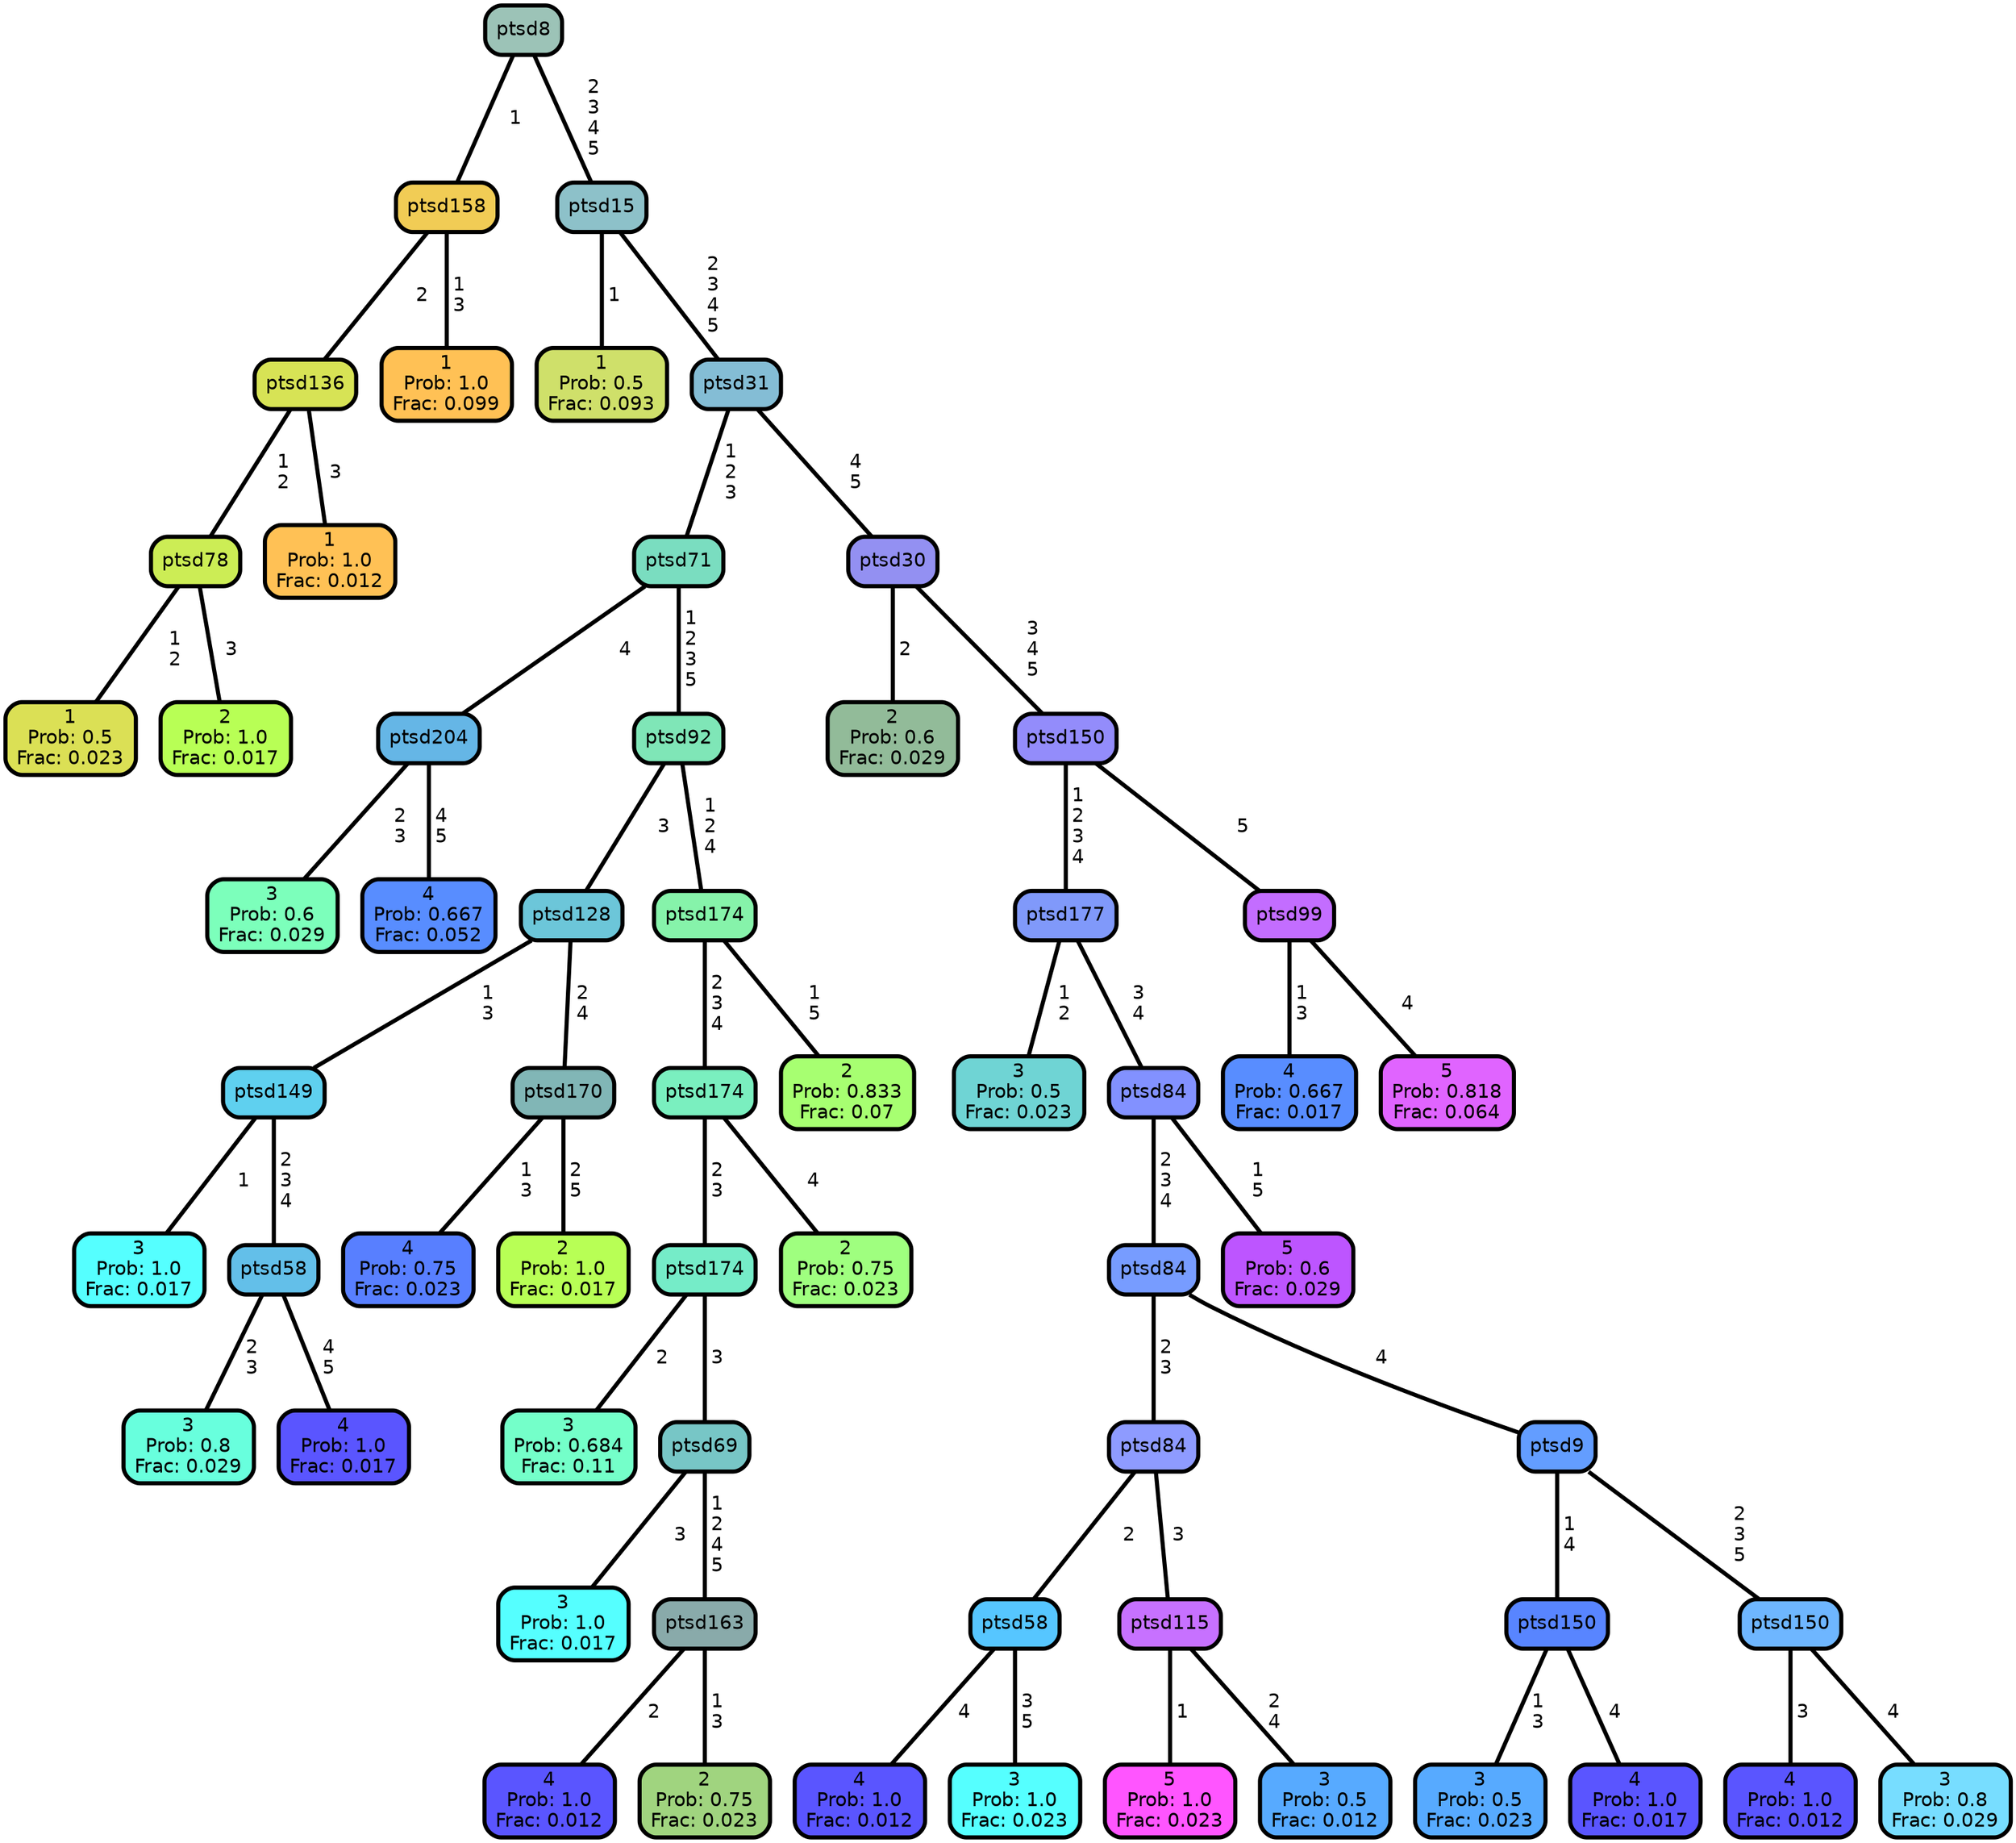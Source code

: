 graph Tree {
node [shape=box, style="filled, rounded",color="black",penwidth="3",fontcolor="black",                 fontname=helvetica] ;
graph [ranksep="0 equally", splines=straight,                 bgcolor=transparent, dpi=200] ;
edge [fontname=helvetica, color=black] ;
0 [label="1
Prob: 0.5
Frac: 0.023", fillcolor="#dbe055"] ;
1 [label="ptsd78", fillcolor="#cced55"] ;
2 [label="2
Prob: 1.0
Frac: 0.017", fillcolor="#b8ff55"] ;
3 [label="ptsd136", fillcolor="#d7e355"] ;
4 [label="1
Prob: 1.0
Frac: 0.012", fillcolor="#ffc155"] ;
5 [label="ptsd158", fillcolor="#f1cc55"] ;
6 [label="1
Prob: 1.0
Frac: 0.099", fillcolor="#ffc155"] ;
7 [label="ptsd8", fillcolor="#9cc3b7"] ;
8 [label="1
Prob: 0.5
Frac: 0.093", fillcolor="#cfe06a"] ;
9 [label="ptsd15", fillcolor="#8dc1c9"] ;
10 [label="3
Prob: 0.6
Frac: 0.029", fillcolor="#7cffbb"] ;
11 [label="ptsd204", fillcolor="#65b6e6"] ;
12 [label="4
Prob: 0.667
Frac: 0.052", fillcolor="#588dff"] ;
13 [label="ptsd71", fillcolor="#7addc0"] ;
14 [label="3
Prob: 1.0
Frac: 0.017", fillcolor="#55ffff"] ;
15 [label="ptsd149", fillcolor="#5fd0ef"] ;
16 [label="3
Prob: 0.8
Frac: 0.029", fillcolor="#68ffdd"] ;
17 [label="ptsd58", fillcolor="#63bfe9"] ;
18 [label="4
Prob: 1.0
Frac: 0.017", fillcolor="#5a55ff"] ;
19 [label="ptsd128", fillcolor="#6cc6d9"] ;
20 [label="4
Prob: 0.75
Frac: 0.023", fillcolor="#587fff"] ;
21 [label="ptsd170", fillcolor="#81b6b6"] ;
22 [label="2
Prob: 1.0
Frac: 0.017", fillcolor="#b8ff55"] ;
23 [label="ptsd92", fillcolor="#7fe6b7"] ;
24 [label="3
Prob: 0.684
Frac: 0.11", fillcolor="#74ffc9"] ;
25 [label="ptsd174", fillcolor="#75ecc8"] ;
26 [label="3
Prob: 1.0
Frac: 0.017", fillcolor="#55ffff"] ;
27 [label="ptsd69", fillcolor="#77c6c6"] ;
28 [label="4
Prob: 1.0
Frac: 0.012", fillcolor="#5a55ff"] ;
29 [label="ptsd163", fillcolor="#89aaaa"] ;
30 [label="2
Prob: 0.75
Frac: 0.023", fillcolor="#a0d47f"] ;
31 [label="ptsd174", fillcolor="#7aefbf"] ;
32 [label="2
Prob: 0.75
Frac: 0.023", fillcolor="#9fff7f"] ;
33 [label="ptsd174", fillcolor="#86f3aa"] ;
34 [label="2
Prob: 0.833
Frac: 0.07", fillcolor="#a7ff71"] ;
35 [label="ptsd31", fillcolor="#84bdd5"] ;
36 [label="2
Prob: 0.6
Frac: 0.029", fillcolor="#92bb99"] ;
37 [label="ptsd30", fillcolor="#9390f2"] ;
38 [label="3
Prob: 0.5
Frac: 0.023", fillcolor="#6fd4d4"] ;
39 [label="ptsd177", fillcolor="#8099fa"] ;
40 [label="4
Prob: 1.0
Frac: 0.012", fillcolor="#5a55ff"] ;
41 [label="ptsd58", fillcolor="#56c6ff"] ;
42 [label="3
Prob: 1.0
Frac: 0.023", fillcolor="#55ffff"] ;
43 [label="ptsd84", fillcolor="#8e9bff"] ;
44 [label="5
Prob: 1.0
Frac: 0.023", fillcolor="#ff55ff"] ;
45 [label="ptsd115", fillcolor="#c771ff"] ;
46 [label="3
Prob: 0.5
Frac: 0.012", fillcolor="#57aaff"] ;
47 [label="ptsd84", fillcolor="#779cff"] ;
48 [label="3
Prob: 0.5
Frac: 0.023", fillcolor="#57aaff"] ;
49 [label="ptsd150", fillcolor="#5885ff"] ;
50 [label="4
Prob: 1.0
Frac: 0.017", fillcolor="#5a55ff"] ;
51 [label="ptsd9", fillcolor="#639dff"] ;
52 [label="4
Prob: 1.0
Frac: 0.012", fillcolor="#5a55ff"] ;
53 [label="ptsd150", fillcolor="#6eb6ff"] ;
54 [label="3
Prob: 0.8
Frac: 0.029", fillcolor="#77ddff"] ;
55 [label="ptsd84", fillcolor="#8291ff"] ;
56 [label="5
Prob: 0.6
Frac: 0.029", fillcolor="#bd55ff"] ;
57 [label="ptsd150", fillcolor="#938cfb"] ;
58 [label="4
Prob: 0.667
Frac: 0.017", fillcolor="#588dff"] ;
59 [label="ptsd99", fillcolor="#c36dff"] ;
60 [label="5
Prob: 0.818
Frac: 0.064", fillcolor="#e064ff"] ;
1 -- 0 [label=" 1\n 2",penwidth=3] ;
1 -- 2 [label=" 3",penwidth=3] ;
3 -- 1 [label=" 1\n 2",penwidth=3] ;
3 -- 4 [label=" 3",penwidth=3] ;
5 -- 3 [label=" 2",penwidth=3] ;
5 -- 6 [label=" 1\n 3",penwidth=3] ;
7 -- 5 [label=" 1",penwidth=3] ;
7 -- 9 [label=" 2\n 3\n 4\n 5",penwidth=3] ;
9 -- 8 [label=" 1",penwidth=3] ;
9 -- 35 [label=" 2\n 3\n 4\n 5",penwidth=3] ;
11 -- 10 [label=" 2\n 3",penwidth=3] ;
11 -- 12 [label=" 4\n 5",penwidth=3] ;
13 -- 11 [label=" 4",penwidth=3] ;
13 -- 23 [label=" 1\n 2\n 3\n 5",penwidth=3] ;
15 -- 14 [label=" 1",penwidth=3] ;
15 -- 17 [label=" 2\n 3\n 4",penwidth=3] ;
17 -- 16 [label=" 2\n 3",penwidth=3] ;
17 -- 18 [label=" 4\n 5",penwidth=3] ;
19 -- 15 [label=" 1\n 3",penwidth=3] ;
19 -- 21 [label=" 2\n 4",penwidth=3] ;
21 -- 20 [label=" 1\n 3",penwidth=3] ;
21 -- 22 [label=" 2\n 5",penwidth=3] ;
23 -- 19 [label=" 3",penwidth=3] ;
23 -- 33 [label=" 1\n 2\n 4",penwidth=3] ;
25 -- 24 [label=" 2",penwidth=3] ;
25 -- 27 [label=" 3",penwidth=3] ;
27 -- 26 [label=" 3",penwidth=3] ;
27 -- 29 [label=" 1\n 2\n 4\n 5",penwidth=3] ;
29 -- 28 [label=" 2",penwidth=3] ;
29 -- 30 [label=" 1\n 3",penwidth=3] ;
31 -- 25 [label=" 2\n 3",penwidth=3] ;
31 -- 32 [label=" 4",penwidth=3] ;
33 -- 31 [label=" 2\n 3\n 4",penwidth=3] ;
33 -- 34 [label=" 1\n 5",penwidth=3] ;
35 -- 13 [label=" 1\n 2\n 3",penwidth=3] ;
35 -- 37 [label=" 4\n 5",penwidth=3] ;
37 -- 36 [label=" 2",penwidth=3] ;
37 -- 57 [label=" 3\n 4\n 5",penwidth=3] ;
39 -- 38 [label=" 1\n 2",penwidth=3] ;
39 -- 55 [label=" 3\n 4",penwidth=3] ;
41 -- 40 [label=" 4",penwidth=3] ;
41 -- 42 [label=" 3\n 5",penwidth=3] ;
43 -- 41 [label=" 2",penwidth=3] ;
43 -- 45 [label=" 3",penwidth=3] ;
45 -- 44 [label=" 1",penwidth=3] ;
45 -- 46 [label=" 2\n 4",penwidth=3] ;
47 -- 43 [label=" 2\n 3",penwidth=3] ;
47 -- 51 [label=" 4",penwidth=3] ;
49 -- 48 [label=" 1\n 3",penwidth=3] ;
49 -- 50 [label=" 4",penwidth=3] ;
51 -- 49 [label=" 1\n 4",penwidth=3] ;
51 -- 53 [label=" 2\n 3\n 5",penwidth=3] ;
53 -- 52 [label=" 3",penwidth=3] ;
53 -- 54 [label=" 4",penwidth=3] ;
55 -- 47 [label=" 2\n 3\n 4",penwidth=3] ;
55 -- 56 [label=" 1\n 5",penwidth=3] ;
57 -- 39 [label=" 1\n 2\n 3\n 4",penwidth=3] ;
57 -- 59 [label=" 5",penwidth=3] ;
59 -- 58 [label=" 1\n 3",penwidth=3] ;
59 -- 60 [label=" 4",penwidth=3] ;
{rank = same;}}